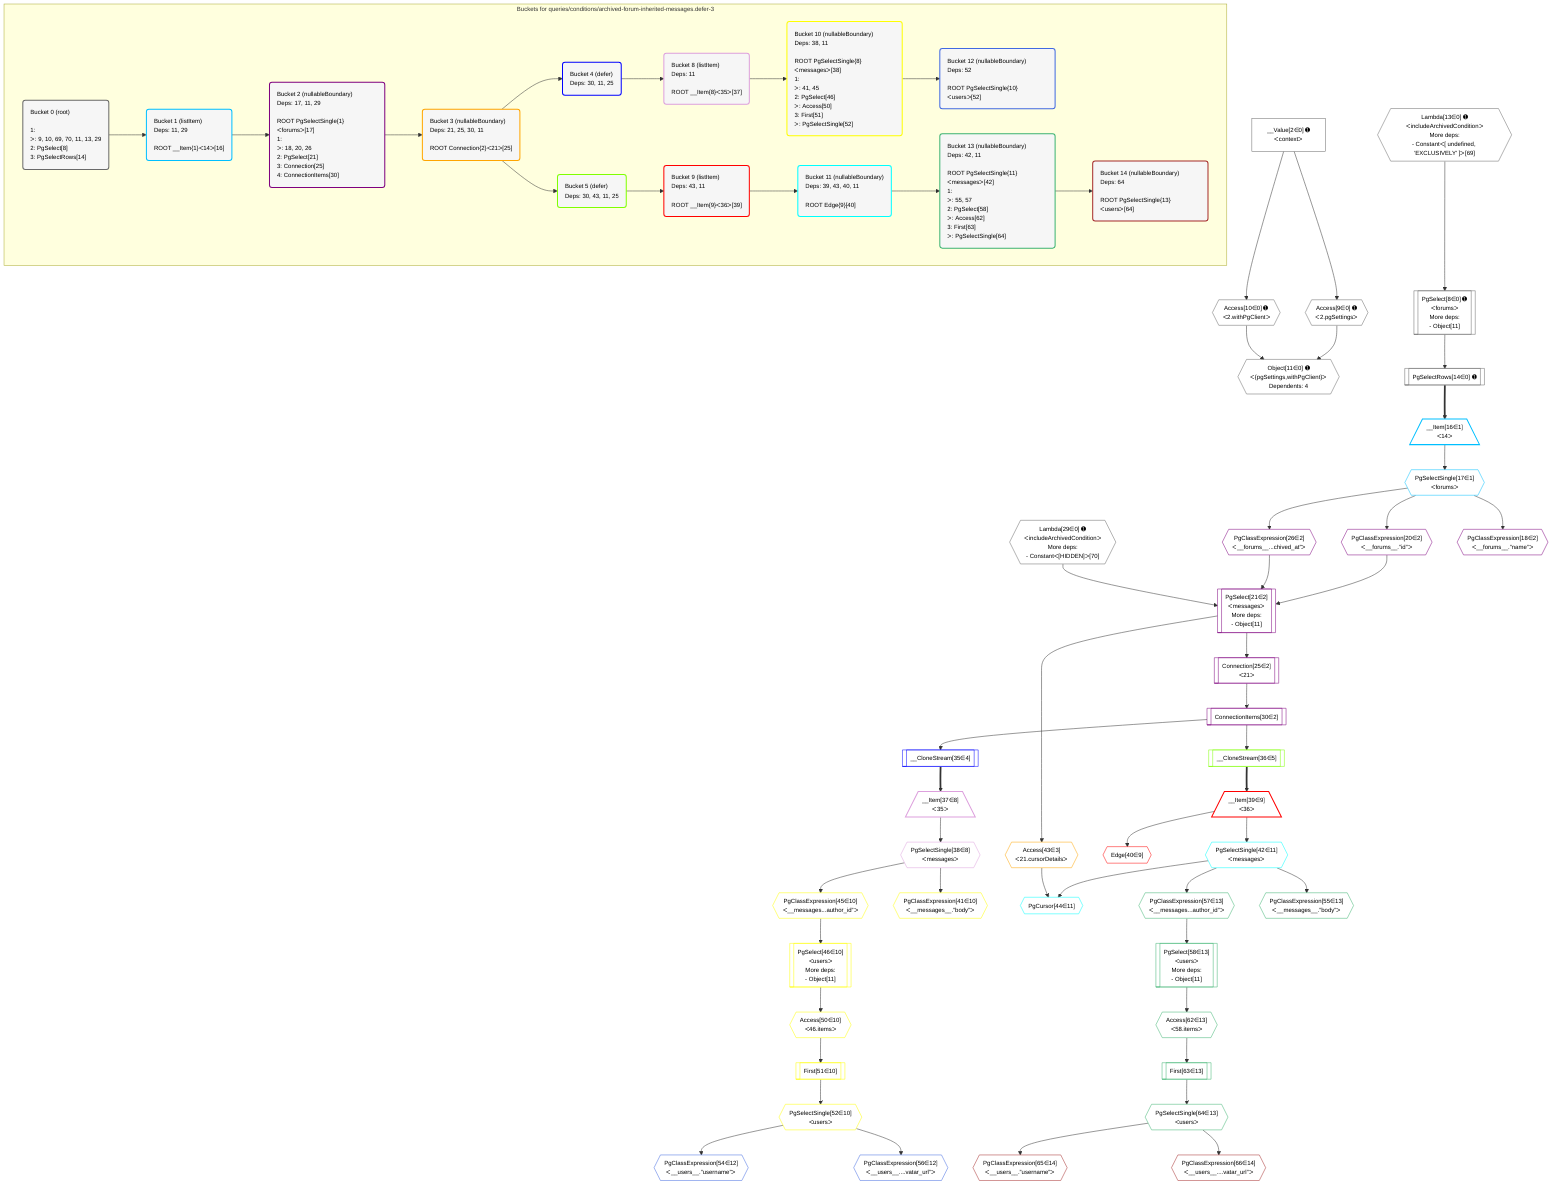 %%{init: {'themeVariables': { 'fontSize': '12px'}}}%%
graph TD
    classDef path fill:#eee,stroke:#000,color:#000
    classDef plan fill:#fff,stroke-width:1px,color:#000
    classDef itemplan fill:#fff,stroke-width:2px,color:#000
    classDef unbatchedplan fill:#dff,stroke-width:1px,color:#000
    classDef sideeffectplan fill:#fcc,stroke-width:2px,color:#000
    classDef bucket fill:#f6f6f6,color:#000,stroke-width:2px,text-align:left

    subgraph "Buckets for queries/conditions/archived-forum-inherited-messages.defer-3"
    Bucket0("Bucket 0 (root)<br /><br />1: <br />ᐳ: 9, 10, 69, 70, 11, 13, 29<br />2: PgSelect[8]<br />3: PgSelectRows[14]"):::bucket
    Bucket1("Bucket 1 (listItem)<br />Deps: 11, 29<br /><br />ROOT __Item{1}ᐸ14ᐳ[16]"):::bucket
    Bucket2("Bucket 2 (nullableBoundary)<br />Deps: 17, 11, 29<br /><br />ROOT PgSelectSingle{1}ᐸforumsᐳ[17]<br />1: <br />ᐳ: 18, 20, 26<br />2: PgSelect[21]<br />3: Connection[25]<br />4: ConnectionItems[30]"):::bucket
    Bucket3("Bucket 3 (nullableBoundary)<br />Deps: 21, 25, 30, 11<br /><br />ROOT Connection{2}ᐸ21ᐳ[25]"):::bucket
    Bucket4("Bucket 4 (defer)<br />Deps: 30, 11, 25"):::bucket
    Bucket5("Bucket 5 (defer)<br />Deps: 30, 43, 11, 25"):::bucket
    Bucket8("Bucket 8 (listItem)<br />Deps: 11<br /><br />ROOT __Item{8}ᐸ35ᐳ[37]"):::bucket
    Bucket9("Bucket 9 (listItem)<br />Deps: 43, 11<br /><br />ROOT __Item{9}ᐸ36ᐳ[39]"):::bucket
    Bucket10("Bucket 10 (nullableBoundary)<br />Deps: 38, 11<br /><br />ROOT PgSelectSingle{8}ᐸmessagesᐳ[38]<br />1: <br />ᐳ: 41, 45<br />2: PgSelect[46]<br />ᐳ: Access[50]<br />3: First[51]<br />ᐳ: PgSelectSingle[52]"):::bucket
    Bucket11("Bucket 11 (nullableBoundary)<br />Deps: 39, 43, 40, 11<br /><br />ROOT Edge{9}[40]"):::bucket
    Bucket12("Bucket 12 (nullableBoundary)<br />Deps: 52<br /><br />ROOT PgSelectSingle{10}ᐸusersᐳ[52]"):::bucket
    Bucket13("Bucket 13 (nullableBoundary)<br />Deps: 42, 11<br /><br />ROOT PgSelectSingle{11}ᐸmessagesᐳ[42]<br />1: <br />ᐳ: 55, 57<br />2: PgSelect[58]<br />ᐳ: Access[62]<br />3: First[63]<br />ᐳ: PgSelectSingle[64]"):::bucket
    Bucket14("Bucket 14 (nullableBoundary)<br />Deps: 64<br /><br />ROOT PgSelectSingle{13}ᐸusersᐳ[64]"):::bucket
    end
    Bucket0 --> Bucket1
    Bucket1 --> Bucket2
    Bucket2 --> Bucket3
    Bucket3 --> Bucket4 & Bucket5
    Bucket4 --> Bucket8
    Bucket5 --> Bucket9
    Bucket8 --> Bucket10
    Bucket9 --> Bucket11
    Bucket10 --> Bucket12
    Bucket11 --> Bucket13
    Bucket13 --> Bucket14

    %% plan dependencies
    PgSelect8[["PgSelect[8∈0] ➊<br />ᐸforumsᐳ<br />More deps:<br />- Object[11]"]]:::plan
    Lambda13{{"Lambda[13∈0] ➊<br />ᐸincludeArchivedConditionᐳ<br />More deps:<br />- Constantᐸ[ undefined, 'EXCLUSIVELY' ]ᐳ[69]"}}:::plan
    Lambda13 --> PgSelect8
    Object11{{"Object[11∈0] ➊<br />ᐸ{pgSettings,withPgClient}ᐳ<br />Dependents: 4"}}:::plan
    Access9{{"Access[9∈0] ➊<br />ᐸ2.pgSettingsᐳ"}}:::plan
    Access10{{"Access[10∈0] ➊<br />ᐸ2.withPgClientᐳ"}}:::plan
    Access9 & Access10 --> Object11
    __Value2["__Value[2∈0] ➊<br />ᐸcontextᐳ"]:::plan
    __Value2 --> Access9
    __Value2 --> Access10
    PgSelectRows14[["PgSelectRows[14∈0] ➊"]]:::plan
    PgSelect8 --> PgSelectRows14
    Lambda29{{"Lambda[29∈0] ➊<br />ᐸincludeArchivedConditionᐳ<br />More deps:<br />- Constantᐸ[HIDDEN]ᐳ[70]"}}:::plan
    __Item16[/"__Item[16∈1]<br />ᐸ14ᐳ"\]:::itemplan
    PgSelectRows14 ==> __Item16
    PgSelectSingle17{{"PgSelectSingle[17∈1]<br />ᐸforumsᐳ"}}:::plan
    __Item16 --> PgSelectSingle17
    PgSelect21[["PgSelect[21∈2]<br />ᐸmessagesᐳ<br />More deps:<br />- Object[11]"]]:::plan
    PgClassExpression20{{"PgClassExpression[20∈2]<br />ᐸ__forums__.”id”ᐳ"}}:::plan
    PgClassExpression26{{"PgClassExpression[26∈2]<br />ᐸ__forums__...chived_at”ᐳ"}}:::plan
    PgClassExpression20 & PgClassExpression26 & Lambda29 --> PgSelect21
    PgClassExpression18{{"PgClassExpression[18∈2]<br />ᐸ__forums__.”name”ᐳ"}}:::plan
    PgSelectSingle17 --> PgClassExpression18
    PgSelectSingle17 --> PgClassExpression20
    Connection25[["Connection[25∈2]<br />ᐸ21ᐳ"]]:::plan
    PgSelect21 --> Connection25
    PgSelectSingle17 --> PgClassExpression26
    ConnectionItems30[["ConnectionItems[30∈2]"]]:::plan
    Connection25 --> ConnectionItems30
    Access43{{"Access[43∈3]<br />ᐸ21.cursorDetailsᐳ"}}:::plan
    PgSelect21 --> Access43
    __CloneStream35[["__CloneStream[35∈4]"]]:::plan
    ConnectionItems30 --> __CloneStream35
    __CloneStream36[["__CloneStream[36∈5]"]]:::plan
    ConnectionItems30 --> __CloneStream36
    __Item37[/"__Item[37∈8]<br />ᐸ35ᐳ"\]:::itemplan
    __CloneStream35 ==> __Item37
    PgSelectSingle38{{"PgSelectSingle[38∈8]<br />ᐸmessagesᐳ"}}:::plan
    __Item37 --> PgSelectSingle38
    __Item39[/"__Item[39∈9]<br />ᐸ36ᐳ"\]:::itemplan
    __CloneStream36 ==> __Item39
    Edge40{{"Edge[40∈9]"}}:::plan
    __Item39 --> Edge40
    PgSelect46[["PgSelect[46∈10]<br />ᐸusersᐳ<br />More deps:<br />- Object[11]"]]:::plan
    PgClassExpression45{{"PgClassExpression[45∈10]<br />ᐸ__messages...author_id”ᐳ"}}:::plan
    PgClassExpression45 --> PgSelect46
    PgClassExpression41{{"PgClassExpression[41∈10]<br />ᐸ__messages__.”body”ᐳ"}}:::plan
    PgSelectSingle38 --> PgClassExpression41
    PgSelectSingle38 --> PgClassExpression45
    Access50{{"Access[50∈10]<br />ᐸ46.itemsᐳ"}}:::plan
    PgSelect46 --> Access50
    First51[["First[51∈10]"]]:::plan
    Access50 --> First51
    PgSelectSingle52{{"PgSelectSingle[52∈10]<br />ᐸusersᐳ"}}:::plan
    First51 --> PgSelectSingle52
    PgCursor44{{"PgCursor[44∈11]"}}:::plan
    PgSelectSingle42{{"PgSelectSingle[42∈11]<br />ᐸmessagesᐳ"}}:::plan
    PgSelectSingle42 & Access43 --> PgCursor44
    __Item39 --> PgSelectSingle42
    PgClassExpression54{{"PgClassExpression[54∈12]<br />ᐸ__users__.”username”ᐳ"}}:::plan
    PgSelectSingle52 --> PgClassExpression54
    PgClassExpression56{{"PgClassExpression[56∈12]<br />ᐸ__users__....vatar_url”ᐳ"}}:::plan
    PgSelectSingle52 --> PgClassExpression56
    PgSelect58[["PgSelect[58∈13]<br />ᐸusersᐳ<br />More deps:<br />- Object[11]"]]:::plan
    PgClassExpression57{{"PgClassExpression[57∈13]<br />ᐸ__messages...author_id”ᐳ"}}:::plan
    PgClassExpression57 --> PgSelect58
    PgClassExpression55{{"PgClassExpression[55∈13]<br />ᐸ__messages__.”body”ᐳ"}}:::plan
    PgSelectSingle42 --> PgClassExpression55
    PgSelectSingle42 --> PgClassExpression57
    Access62{{"Access[62∈13]<br />ᐸ58.itemsᐳ"}}:::plan
    PgSelect58 --> Access62
    First63[["First[63∈13]"]]:::plan
    Access62 --> First63
    PgSelectSingle64{{"PgSelectSingle[64∈13]<br />ᐸusersᐳ"}}:::plan
    First63 --> PgSelectSingle64
    PgClassExpression65{{"PgClassExpression[65∈14]<br />ᐸ__users__.”username”ᐳ"}}:::plan
    PgSelectSingle64 --> PgClassExpression65
    PgClassExpression66{{"PgClassExpression[66∈14]<br />ᐸ__users__....vatar_url”ᐳ"}}:::plan
    PgSelectSingle64 --> PgClassExpression66

    %% define steps
    classDef bucket0 stroke:#696969
    class Bucket0,__Value2,PgSelect8,Access9,Access10,Object11,Lambda13,PgSelectRows14,Lambda29 bucket0
    classDef bucket1 stroke:#00bfff
    class Bucket1,__Item16,PgSelectSingle17 bucket1
    classDef bucket2 stroke:#7f007f
    class Bucket2,PgClassExpression18,PgClassExpression20,PgSelect21,Connection25,PgClassExpression26,ConnectionItems30 bucket2
    classDef bucket3 stroke:#ffa500
    class Bucket3,Access43 bucket3
    classDef bucket4 stroke:#0000ff
    class Bucket4,__CloneStream35 bucket4
    classDef bucket5 stroke:#7fff00
    class Bucket5,__CloneStream36 bucket5
    classDef bucket8 stroke:#dda0dd
    class Bucket8,__Item37,PgSelectSingle38 bucket8
    classDef bucket9 stroke:#ff0000
    class Bucket9,__Item39,Edge40 bucket9
    classDef bucket10 stroke:#ffff00
    class Bucket10,PgClassExpression41,PgClassExpression45,PgSelect46,Access50,First51,PgSelectSingle52 bucket10
    classDef bucket11 stroke:#00ffff
    class Bucket11,PgSelectSingle42,PgCursor44 bucket11
    classDef bucket12 stroke:#4169e1
    class Bucket12,PgClassExpression54,PgClassExpression56 bucket12
    classDef bucket13 stroke:#3cb371
    class Bucket13,PgClassExpression55,PgClassExpression57,PgSelect58,Access62,First63,PgSelectSingle64 bucket13
    classDef bucket14 stroke:#a52a2a
    class Bucket14,PgClassExpression65,PgClassExpression66 bucket14